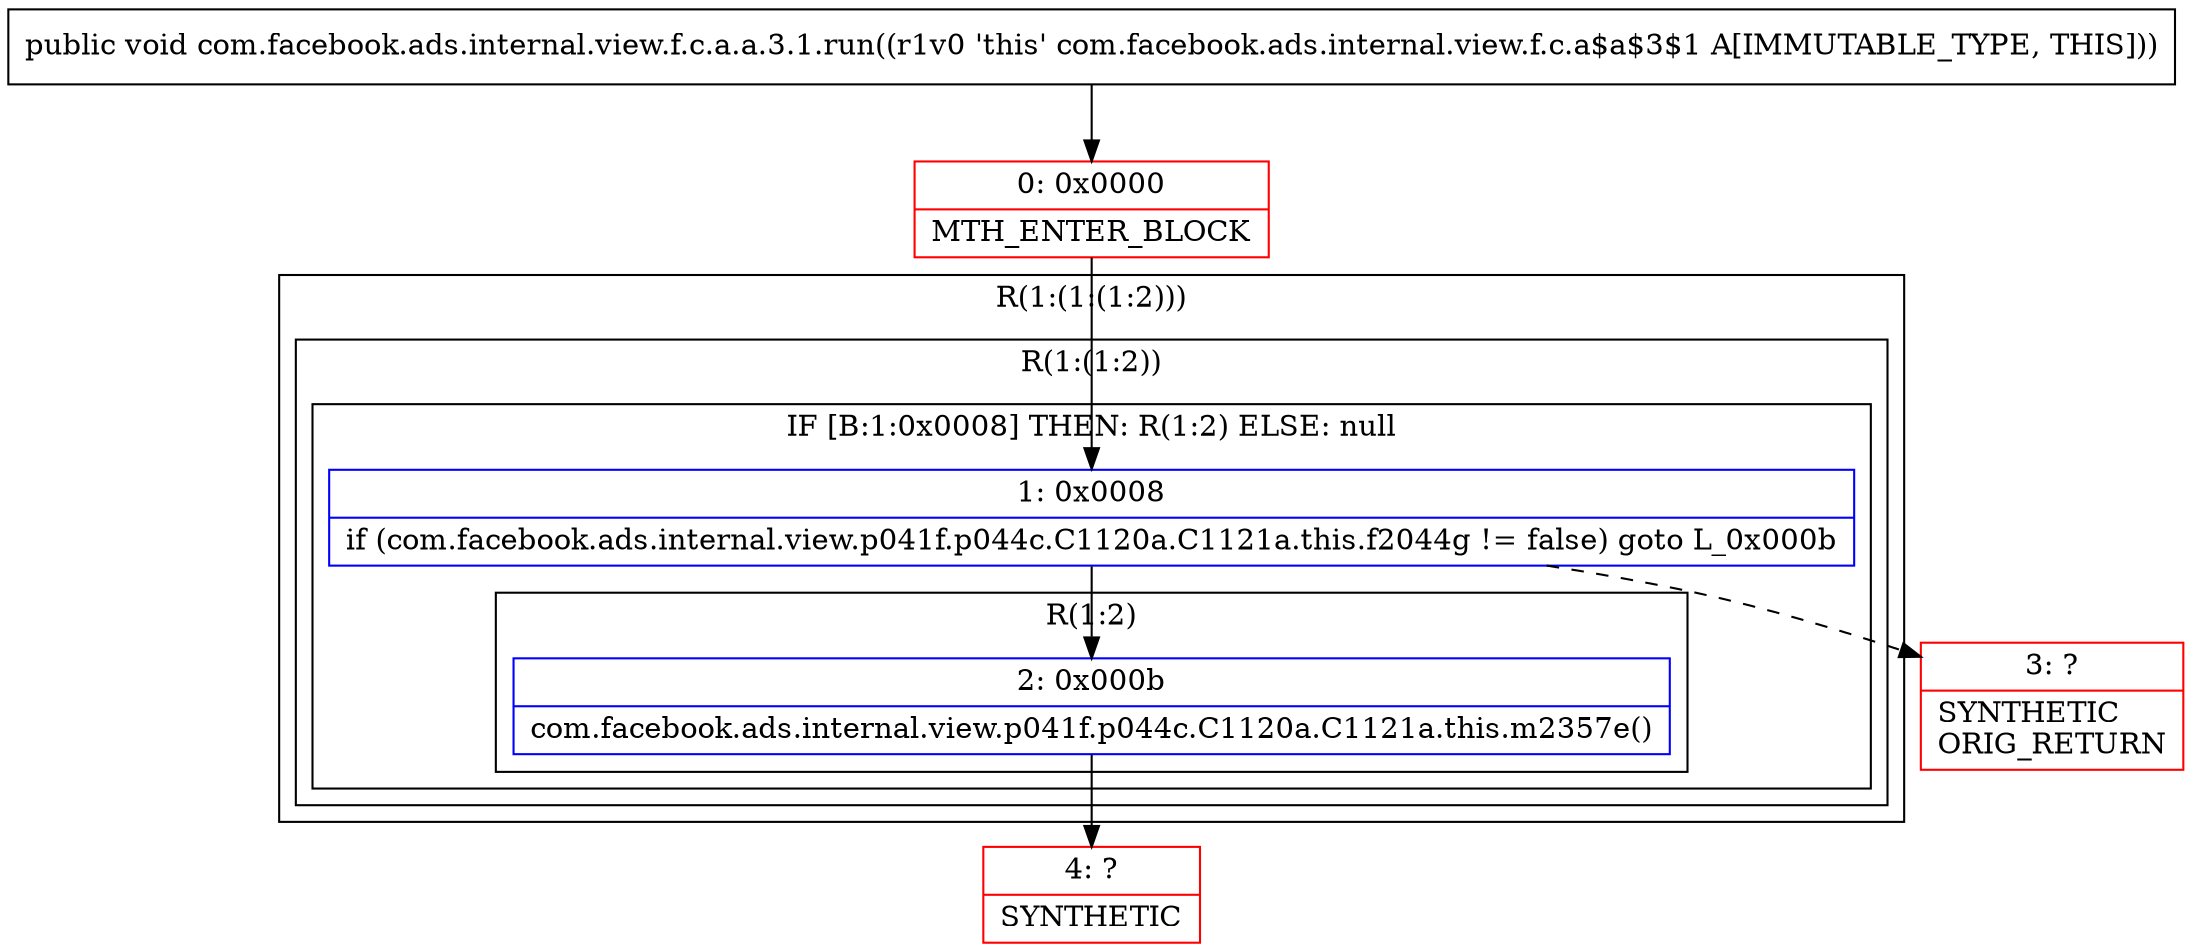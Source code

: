 digraph "CFG forcom.facebook.ads.internal.view.f.c.a.a.3.1.run()V" {
subgraph cluster_Region_817475088 {
label = "R(1:(1:(1:2)))";
node [shape=record,color=blue];
subgraph cluster_Region_679071755 {
label = "R(1:(1:2))";
node [shape=record,color=blue];
subgraph cluster_IfRegion_711299181 {
label = "IF [B:1:0x0008] THEN: R(1:2) ELSE: null";
node [shape=record,color=blue];
Node_1 [shape=record,label="{1\:\ 0x0008|if (com.facebook.ads.internal.view.p041f.p044c.C1120a.C1121a.this.f2044g != false) goto L_0x000b\l}"];
subgraph cluster_Region_389468042 {
label = "R(1:2)";
node [shape=record,color=blue];
Node_2 [shape=record,label="{2\:\ 0x000b|com.facebook.ads.internal.view.p041f.p044c.C1120a.C1121a.this.m2357e()\l}"];
}
}
}
}
Node_0 [shape=record,color=red,label="{0\:\ 0x0000|MTH_ENTER_BLOCK\l}"];
Node_3 [shape=record,color=red,label="{3\:\ ?|SYNTHETIC\lORIG_RETURN\l}"];
Node_4 [shape=record,color=red,label="{4\:\ ?|SYNTHETIC\l}"];
MethodNode[shape=record,label="{public void com.facebook.ads.internal.view.f.c.a.a.3.1.run((r1v0 'this' com.facebook.ads.internal.view.f.c.a$a$3$1 A[IMMUTABLE_TYPE, THIS])) }"];
MethodNode -> Node_0;
Node_1 -> Node_2;
Node_1 -> Node_3[style=dashed];
Node_2 -> Node_4;
Node_0 -> Node_1;
}


